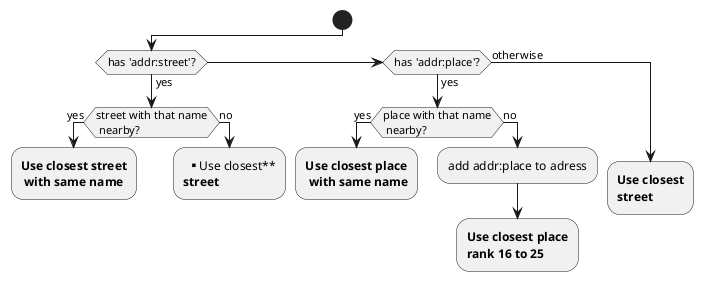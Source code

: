 @startuml
skinparam monochrome true

start

if (has 'addr:street'?) then (yes)
  if (street with that name\n nearby?) then (yes)
    :**Use closest street**
     **with same name**;
     kill
  else (no)
    :** Use closest**\n**street**;
     kill
  endif
elseif (has 'addr:place'?) then (yes)
  if (place with that name\n nearby?) then (yes)
    :**Use closest place**
     **with same name**;
     kill
  else (no)
    :add addr:place to adress;
    :**Use closest place**\n**rank 16 to 25**;
     kill
  endif
else (otherwise)
 :**Use closest**\n**street**;
 kill
endif


@enduml
